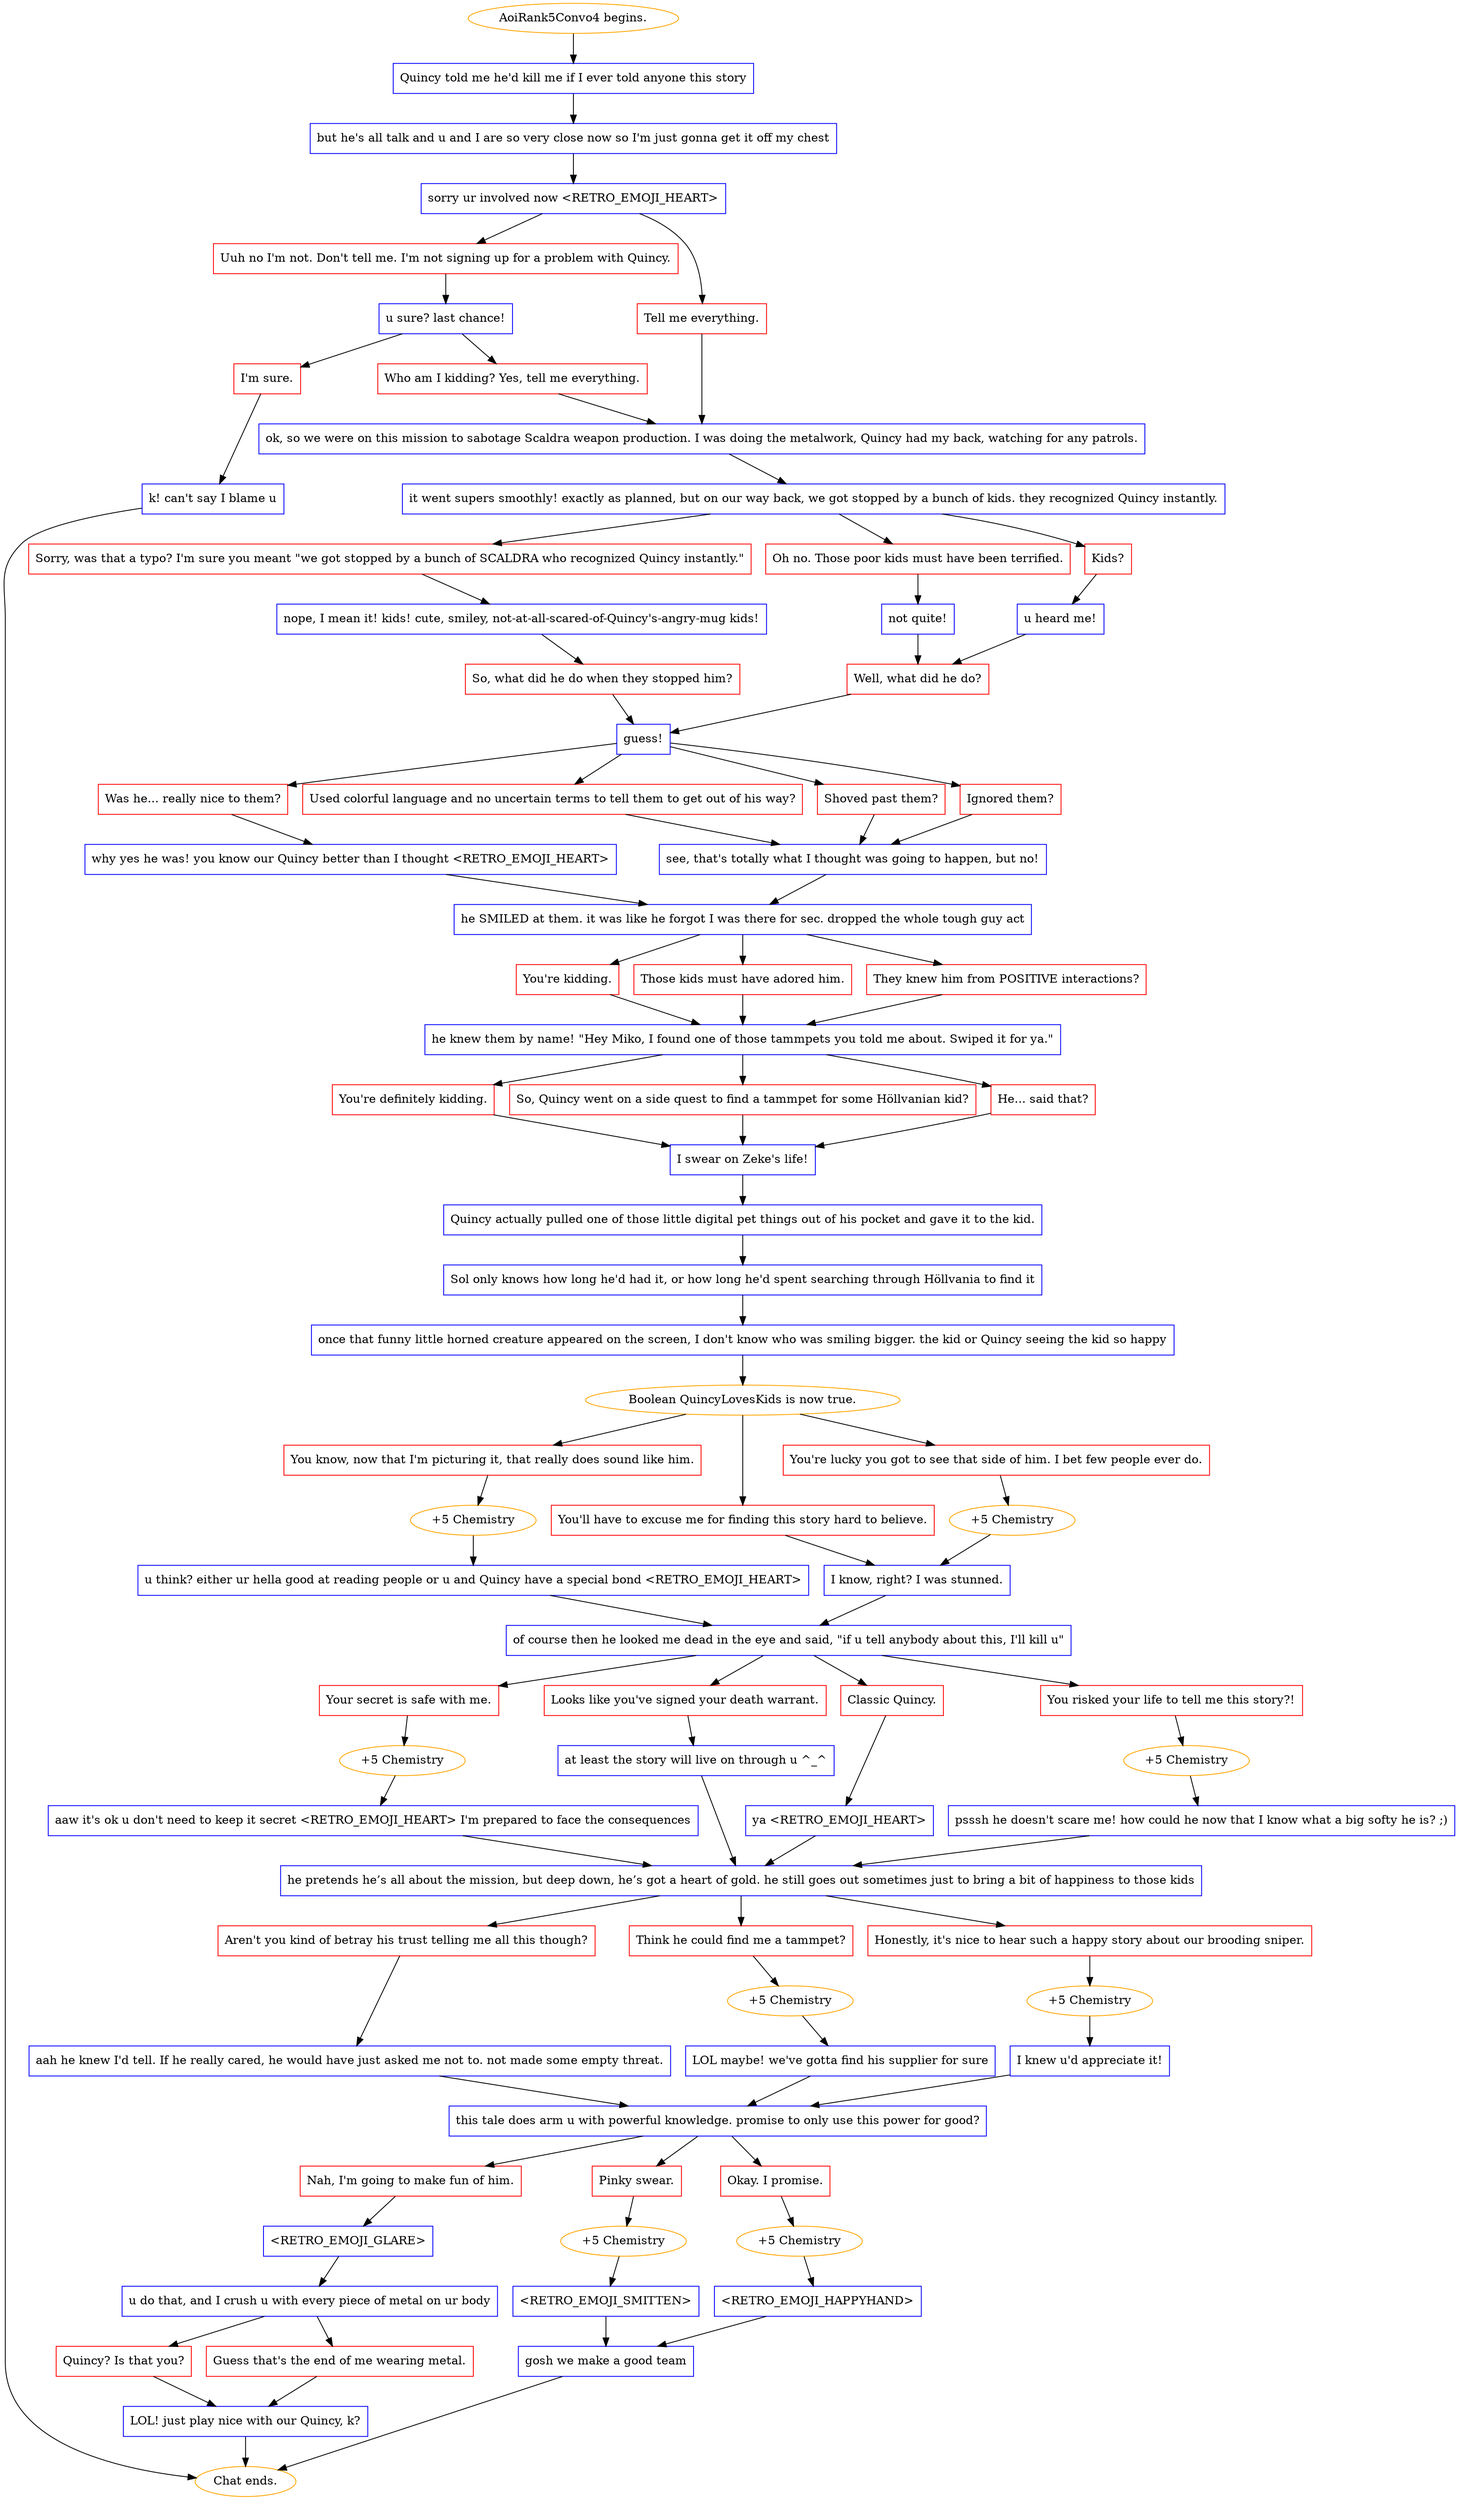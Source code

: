 digraph {
	"AoiRank5Convo4 begins." [color=orange];
		"AoiRank5Convo4 begins." -> 3430;
	3430 [label="Quincy told me he'd kill me if I ever told anyone this story",shape=box,color=blue];
		3430 -> 3431;
	3431 [label="but he's all talk and u and I are so very close now so I'm just gonna get it off my chest",shape=box,color=blue];
		3431 -> 3432;
	3432 [label="sorry ur involved now <RETRO_EMOJI_HEART>",shape=box,color=blue];
		3432 -> 3433;
		3432 -> 3434;
	3433 [label="Uuh no I'm not. Don't tell me. I'm not signing up for a problem with Quincy.",shape=box,color=red];
		3433 -> 3435;
	3434 [label="Tell me everything.",shape=box,color=red];
		3434 -> 3439;
	3435 [label="u sure? last chance!",shape=box,color=blue];
		3435 -> 3436;
		3435 -> 3438;
	3439 [label="ok, so we were on this mission to sabotage Scaldra weapon production. I was doing the metalwork, Quincy had my back, watching for any patrols.",shape=box,color=blue];
		3439 -> 3441;
	3436 [label="Who am I kidding? Yes, tell me everything.",shape=box,color=red];
		3436 -> 3439;
	3438 [label="I'm sure.",shape=box,color=red];
		3438 -> 3437;
	3441 [label="it went supers smoothly! exactly as planned, but on our way back, we got stopped by a bunch of kids. they recognized Quincy instantly.",shape=box,color=blue];
		3441 -> 3442;
		3441 -> 3443;
		3441 -> 3444;
	3437 [label="k! can't say I blame u",shape=box,color=blue];
		3437 -> "Chat ends.";
	3442 [label="Sorry, was that a typo? I'm sure you meant \"we got stopped by a bunch of SCALDRA who recognized Quincy instantly.\"",shape=box,color=red];
		3442 -> 3445;
	3443 [label="Oh no. Those poor kids must have been terrified.",shape=box,color=red];
		3443 -> 3446;
	3444 [label="Kids?",shape=box,color=red];
		3444 -> 3447;
	"Chat ends." [color=orange];
	3445 [label="nope, I mean it! kids! cute, smiley, not-at-all-scared-of-Quincy's-angry-mug kids!",shape=box,color=blue];
		3445 -> 3449;
	3446 [label="not quite!",shape=box,color=blue];
		3446 -> 3448;
	3447 [label="u heard me!",shape=box,color=blue];
		3447 -> 3448;
	3449 [label="So, what did he do when they stopped him?",shape=box,color=red];
		3449 -> 3450;
	3448 [label="Well, what did he do?",shape=box,color=red];
		3448 -> 3450;
	3450 [label="guess!",shape=box,color=blue];
		3450 -> 3451;
		3450 -> 3453;
		3450 -> 3452;
		3450 -> 3454;
	3451 [label="Used colorful language and no uncertain terms to tell them to get out of his way?",shape=box,color=red];
		3451 -> 3455;
	3453 [label="Shoved past them?",shape=box,color=red];
		3453 -> 3455;
	3452 [label="Ignored them?",shape=box,color=red];
		3452 -> 3455;
	3454 [label="Was he... really nice to them?",shape=box,color=red];
		3454 -> 3456;
	3455 [label="see, that's totally what I thought was going to happen, but no!",shape=box,color=blue];
		3455 -> 3457;
	3456 [label="why yes he was! you know our Quincy better than I thought <RETRO_EMOJI_HEART>",shape=box,color=blue];
		3456 -> 3457;
	3457 [label="he SMILED at them. it was like he forgot I was there for sec. dropped the whole tough guy act",shape=box,color=blue];
		3457 -> 3458;
		3457 -> 3460;
		3457 -> 3459;
	3458 [label="Those kids must have adored him.",shape=box,color=red];
		3458 -> 3461;
	3460 [label="They knew him from POSITIVE interactions?",shape=box,color=red];
		3460 -> 3461;
	3459 [label="You're kidding.",shape=box,color=red];
		3459 -> 3461;
	3461 [label="he knew them by name! \"Hey Miko, I found one of those tammpets you told me about. Swiped it for ya.\"",shape=box,color=blue];
		3461 -> 3465;
		3461 -> 3463;
		3461 -> 3464;
	3465 [label="So, Quincy went on a side quest to find a tammpet for some Höllvanian kid?",shape=box,color=red];
		3465 -> 3462;
	3463 [label="He... said that?",shape=box,color=red];
		3463 -> 3462;
	3464 [label="You're definitely kidding.",shape=box,color=red];
		3464 -> 3462;
	3462 [label="I swear on Zeke's life!",shape=box,color=blue];
		3462 -> 3466;
	3466 [label="Quincy actually pulled one of those little digital pet things out of his pocket and gave it to the kid.",shape=box,color=blue];
		3466 -> 3467;
	3467 [label="Sol only knows how long he'd had it, or how long he'd spent searching through Höllvania to find it",shape=box,color=blue];
		3467 -> 3468;
	3468 [label="once that funny little horned creature appeared on the screen, I don't know who was smiling bigger. the kid or Quincy seeing the kid so happy",shape=box,color=blue];
		3468 -> "/EE/Types/Engine/SetBooleanDialogueNode:QuincyLovesKids:3470:3471:3472";
	"/EE/Types/Engine/SetBooleanDialogueNode:QuincyLovesKids:3470:3471:3472" [label="Boolean QuincyLovesKids is now true.",color=orange];
		"/EE/Types/Engine/SetBooleanDialogueNode:QuincyLovesKids:3470:3471:3472" -> 3470;
		"/EE/Types/Engine/SetBooleanDialogueNode:QuincyLovesKids:3470:3471:3472" -> 3471;
		"/EE/Types/Engine/SetBooleanDialogueNode:QuincyLovesKids:3470:3471:3472" -> 3472;
	3470 [label="You know, now that I'm picturing it, that really does sound like him.",shape=box,color=red];
		3470 -> 3473;
	3471 [label="You'll have to excuse me for finding this story hard to believe.",shape=box,color=red];
		3471 -> 3476;
	3472 [label="You're lucky you got to see that side of him. I bet few people ever do.",shape=box,color=red];
		3472 -> 3474;
	3473 [label="+5 Chemistry",color=orange];
		3473 -> 3475;
	3476 [label="I know, right? I was stunned.",shape=box,color=blue];
		3476 -> 3477;
	3474 [label="+5 Chemistry",color=orange];
		3474 -> 3476;
	3475 [label="u think? either ur hella good at reading people or u and Quincy have a special bond <RETRO_EMOJI_HEART>",shape=box,color=blue];
		3475 -> 3477;
	3477 [label="of course then he looked me dead in the eye and said, \"if u tell anybody about this, I'll kill u\"",shape=box,color=blue];
		3477 -> 3478;
		3477 -> 3479;
		3477 -> 3480;
		3477 -> 3481;
	3478 [label="Classic Quincy.",shape=box,color=red];
		3478 -> 3484;
	3479 [label="You risked your life to tell me this story?!",shape=box,color=red];
		3479 -> 3482;
	3480 [label="Your secret is safe with me.",shape=box,color=red];
		3480 -> 3483;
	3481 [label="Looks like you've signed your death warrant.",shape=box,color=red];
		3481 -> 3487;
	3484 [label="ya <RETRO_EMOJI_HEART>",shape=box,color=blue];
		3484 -> 3488;
	3482 [label="+5 Chemistry",color=orange];
		3482 -> 3485;
	3483 [label="+5 Chemistry",color=orange];
		3483 -> 3486;
	3487 [label="at least the story will live on through u ^_^",shape=box,color=blue];
		3487 -> 3488;
	3488 [label="he pretends he’s all about the mission, but deep down, he’s got a heart of gold. he still goes out sometimes just to bring a bit of happiness to those kids",shape=box,color=blue];
		3488 -> 3491;
		3488 -> 3493;
		3488 -> 3490;
	3485 [label="psssh he doesn't scare me! how could he now that I know what a big softy he is? ;)",shape=box,color=blue];
		3485 -> 3488;
	3486 [label="aaw it's ok u don't need to keep it secret <RETRO_EMOJI_HEART> I'm prepared to face the consequences",shape=box,color=blue];
		3486 -> 3488;
	3491 [label="Think he could find me a tammpet?",shape=box,color=red];
		3491 -> 3489;
	3493 [label="Honestly, it's nice to hear such a happy story about our brooding sniper.",shape=box,color=red];
		3493 -> 3492;
	3490 [label="Aren't you kind of betray his trust telling me all this though?",shape=box,color=red];
		3490 -> 3496;
	3489 [label="+5 Chemistry",color=orange];
		3489 -> 3494;
	3492 [label="+5 Chemistry",color=orange];
		3492 -> 3495;
	3496 [label="aah he knew I'd tell. If he really cared, he would have just asked me not to. not made some empty threat.",shape=box,color=blue];
		3496 -> 3497;
	3494 [label="LOL maybe! we've gotta find his supplier for sure",shape=box,color=blue];
		3494 -> 3497;
	3495 [label="I knew u'd appreciate it!",shape=box,color=blue];
		3495 -> 3497;
	3497 [label="this tale does arm u with powerful knowledge. promise to only use this power for good?",shape=box,color=blue];
		3497 -> 3503;
		3497 -> 3505;
		3497 -> 3498;
	3503 [label="Okay. I promise.",shape=box,color=red];
		3503 -> 3500;
	3505 [label="Pinky swear.",shape=box,color=red];
		3505 -> 3504;
	3498 [label="Nah, I'm going to make fun of him.",shape=box,color=red];
		3498 -> 3502;
	3500 [label="+5 Chemistry",color=orange];
		3500 -> 3499;
	3504 [label="+5 Chemistry",color=orange];
		3504 -> 3501;
	3502 [label="<RETRO_EMOJI_GLARE>",shape=box,color=blue];
		3502 -> 3506;
	3499 [label="<RETRO_EMOJI_HAPPYHAND>",shape=box,color=blue];
		3499 -> 3507;
	3501 [label="<RETRO_EMOJI_SMITTEN>",shape=box,color=blue];
		3501 -> 3507;
	3506 [label="u do that, and I crush u with every piece of metal on ur body",shape=box,color=blue];
		3506 -> 3508;
		3506 -> 3509;
	3507 [label="gosh we make a good team",shape=box,color=blue];
		3507 -> "Chat ends.";
	3508 [label="Quincy? Is that you?",shape=box,color=red];
		3508 -> 3510;
	3509 [label="Guess that's the end of me wearing metal.",shape=box,color=red];
		3509 -> 3510;
	3510 [label="LOL! just play nice with our Quincy, k?",shape=box,color=blue];
		3510 -> "Chat ends.";
}